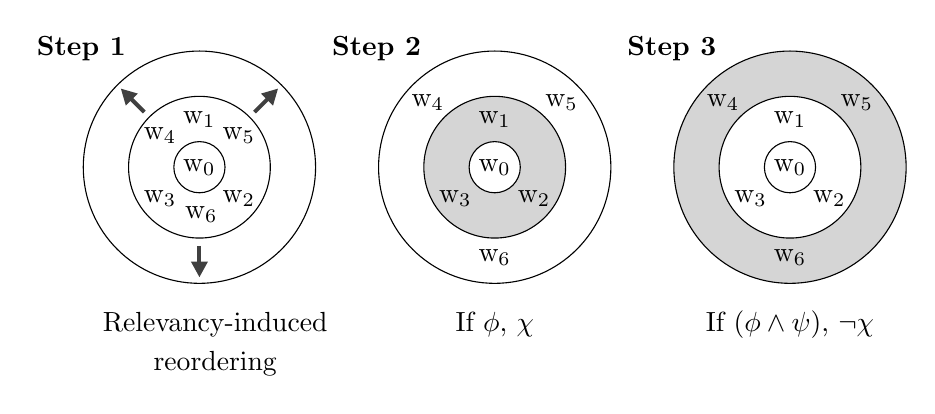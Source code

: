 \begin{tikzpicture}
	\coordinate (O) at (0,0);
	\node at (-1.5,1.5) {\textbf{Step 1}};
		\draw[fill=white] (O) circle (1.475);
		\draw[fill=white] (O) circle (0.9);
		\draw[fill=white] (O) circle (0.325)node {w$_0$};
	
	\node at (0,0.6) {w$_1$};
	\node at (0.5,-0.4) {w$_2$};
	\node at (-0.5,-0.4) {w$_3$};
	
	\node at (-0.5,0.4) {w$_4$};
	\node at (0.5,0.4) {w$_5$};
	\node at (0.025,-0.6) {w$_6$};
	
	\node at (0.2,-2) {Relevancy-induced};
	\node at (0.2,-2.5) {reordering};
	
		
		\draw[color=black!75,line width=0.5mm,>={Triangle[length=2mm,width=2mm]},->] (0.7,0.7) --(1,1);
		\draw[color=black!75,line width=0.5mm,>={Triangle[length=2mm,width=2mm]},->] (-0.7,0.7) -- (-1,1);
		\draw[color=black!75,line width=0.5mm,>={Triangle[length=2mm,width=2mm]},->] (0,-1) -- (0,-1.4);
	
	\begin{scope}[xshift=37.5mm]
		\coordinate (O) at (0,0);
	    \node at (-1.5,1.5) {\textbf{Step 2}};
		\draw[fill=white] (O) circle (1.475);
		\draw[fill=gray!33] (O) circle (0.9);
		\draw[fill=white] (O) circle (0.325)node {w$_0$};
	
	\node at (0,0.6) {w$_1$};
	\node at (0.5,-0.4) {w$_2$};
	\node at (-0.5,-0.4) {w$_3$};
	
	\node at (-0.85,0.825) {w$_4$};
	\node at (0.85,0.825) {w$_5$};
	\node at (0,-1.15) {w$_6$};
	
		\node at (0,-2) {If $\phi$, $\chi$};
	
	
	\begin{scope}[xshift=37.5mm]
		\coordinate (O) at (0,0);
        \node at (-1.5,1.5) {\textbf{Step 3}};
	\draw[fill=gray!33] (O) circle (1.475);
	\draw[fill=white] (O) circle (0.9);
	\draw[fill=white] (O) circle (0.325)node {w$_0$};

	\node at (0,0.6) {w$_1$};
	\node at (0.5,-0.4) {w$_2$};
	\node at (-0.5,-0.4) {w$_3$};
	
	\node at (-0.85,0.825) {w$_4$};
	\node at (0.85,0.825) {w$_5$};
	\node at (0,-1.15) {w$_6$};
	
	\node at (0,-2) {If $(\phi\land\psi)$, $\neg\chi$};
	\end{scope}
	\end{scope}
\end{tikzpicture}
